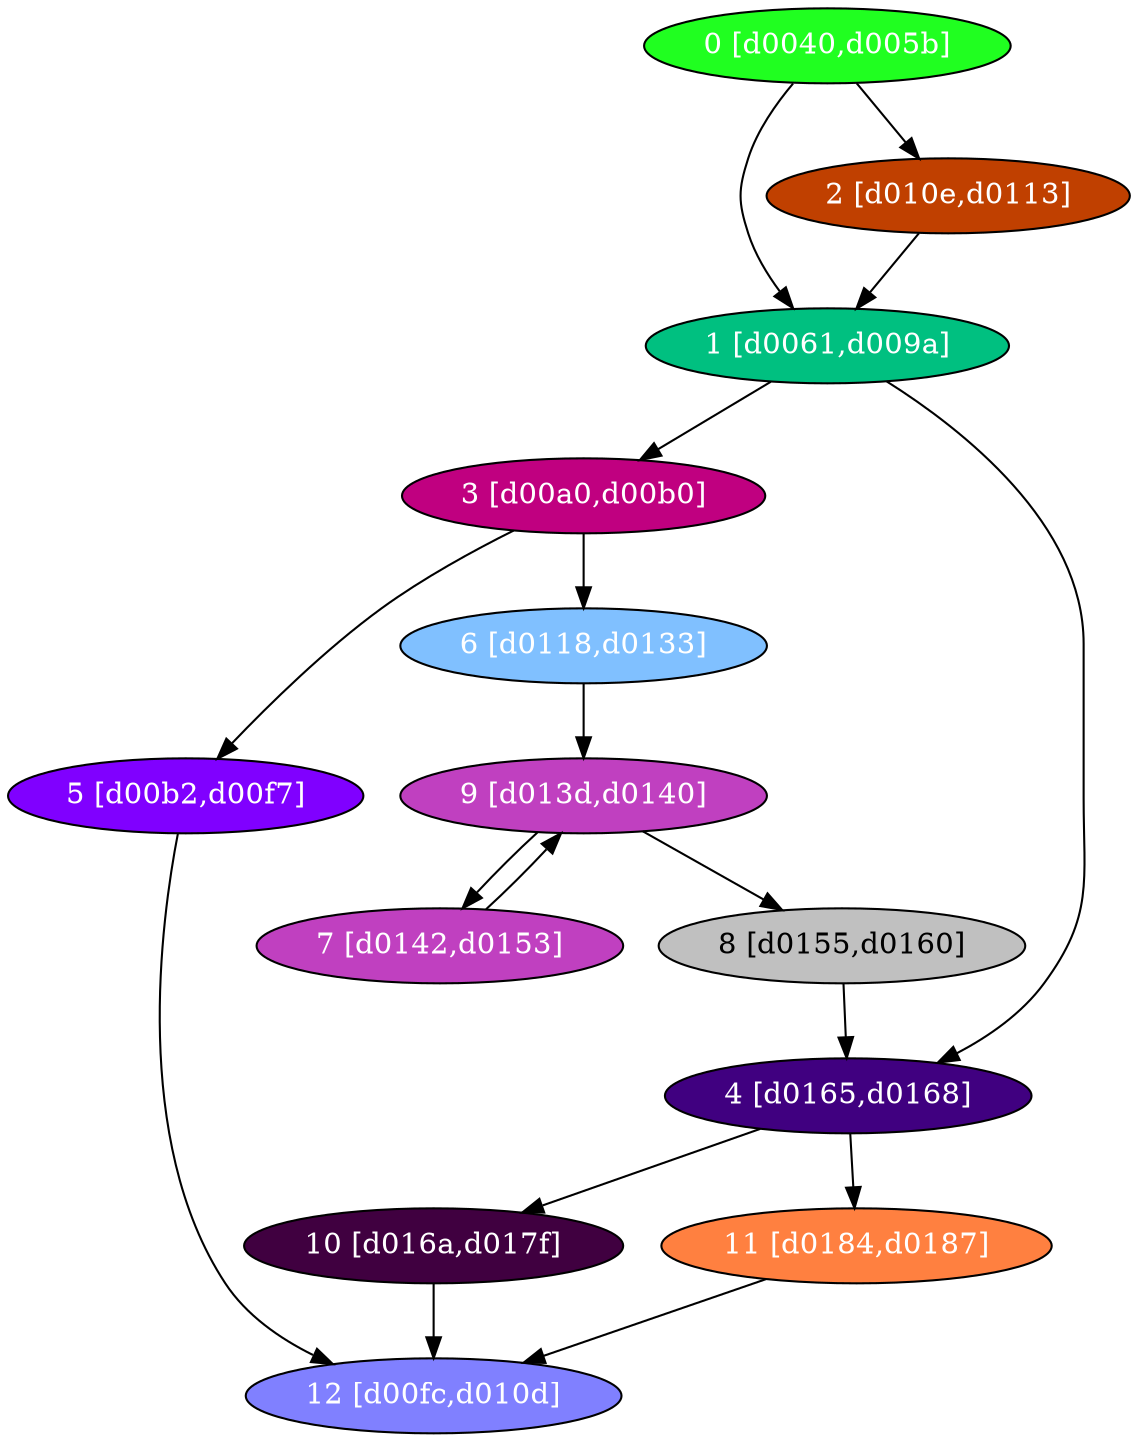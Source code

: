 diGraph libnss3{
	libnss3_0  [style=filled fillcolor="#20FF20" fontcolor="#ffffff" shape=oval label="0 [d0040,d005b]"]
	libnss3_1  [style=filled fillcolor="#00C080" fontcolor="#ffffff" shape=oval label="1 [d0061,d009a]"]
	libnss3_2  [style=filled fillcolor="#C04000" fontcolor="#ffffff" shape=oval label="2 [d010e,d0113]"]
	libnss3_3  [style=filled fillcolor="#C00080" fontcolor="#ffffff" shape=oval label="3 [d00a0,d00b0]"]
	libnss3_4  [style=filled fillcolor="#400080" fontcolor="#ffffff" shape=oval label="4 [d0165,d0168]"]
	libnss3_5  [style=filled fillcolor="#8000FF" fontcolor="#ffffff" shape=oval label="5 [d00b2,d00f7]"]
	libnss3_6  [style=filled fillcolor="#80C0FF" fontcolor="#ffffff" shape=oval label="6 [d0118,d0133]"]
	libnss3_7  [style=filled fillcolor="#C040C0" fontcolor="#ffffff" shape=oval label="7 [d0142,d0153]"]
	libnss3_8  [style=filled fillcolor="#C0C0C0" fontcolor="#000000" shape=oval label="8 [d0155,d0160]"]
	libnss3_9  [style=filled fillcolor="#C040C0" fontcolor="#ffffff" shape=oval label="9 [d013d,d0140]"]
	libnss3_a  [style=filled fillcolor="#400040" fontcolor="#ffffff" shape=oval label="10 [d016a,d017f]"]
	libnss3_b  [style=filled fillcolor="#FF8040" fontcolor="#ffffff" shape=oval label="11 [d0184,d0187]"]
	libnss3_c  [style=filled fillcolor="#8080FF" fontcolor="#ffffff" shape=oval label="12 [d00fc,d010d]"]

	libnss3_0 -> libnss3_1
	libnss3_0 -> libnss3_2
	libnss3_1 -> libnss3_3
	libnss3_1 -> libnss3_4
	libnss3_2 -> libnss3_1
	libnss3_3 -> libnss3_5
	libnss3_3 -> libnss3_6
	libnss3_4 -> libnss3_a
	libnss3_4 -> libnss3_b
	libnss3_5 -> libnss3_c
	libnss3_6 -> libnss3_9
	libnss3_7 -> libnss3_9
	libnss3_8 -> libnss3_4
	libnss3_9 -> libnss3_7
	libnss3_9 -> libnss3_8
	libnss3_a -> libnss3_c
	libnss3_b -> libnss3_c
}